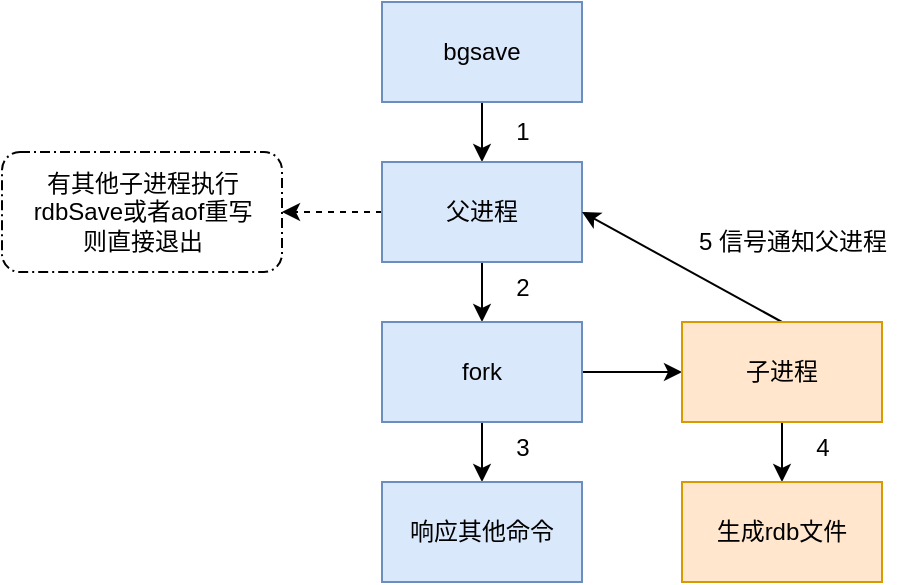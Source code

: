 <mxfile version="15.4.0" type="device"><diagram id="oT9q1KwPc6I00ibbEDRQ" name="第 1 页"><mxGraphModel dx="1773" dy="624" grid="1" gridSize="10" guides="1" tooltips="1" connect="1" arrows="1" fold="1" page="1" pageScale="1" pageWidth="827" pageHeight="1169" math="0" shadow="0"><root><mxCell id="0"/><mxCell id="1" parent="0"/><mxCell id="fworHKGvJcWUSzo7puod-17" value="" style="points=[[0.25,0,0],[0.5,0,0],[0.75,0,0],[1,0.25,0],[1,0.5,0],[1,0.75,0],[0.75,1,0],[0.5,1,0],[0.25,1,0],[0,0.75,0],[0,0.5,0],[0,0.25,0]];rounded=1;dashed=1;dashPattern=5 2 1 2;labelPosition=center;verticalLabelPosition=top;align=right;verticalAlign=bottom;fontSize=8;" vertex="1" parent="1"><mxGeometry x="-10" y="205" width="140" height="60" as="geometry"/></mxCell><mxCell id="fworHKGvJcWUSzo7puod-11" style="edgeStyle=none;rounded=0;orthogonalLoop=1;jettySize=auto;html=1;exitX=0.5;exitY=1;exitDx=0;exitDy=0;entryX=0.5;entryY=0;entryDx=0;entryDy=0;" edge="1" parent="1" source="fworHKGvJcWUSzo7puod-1" target="fworHKGvJcWUSzo7puod-2"><mxGeometry relative="1" as="geometry"/></mxCell><mxCell id="fworHKGvJcWUSzo7puod-1" value="bgsave" style="rounded=0;whiteSpace=wrap;html=1;fillColor=#dae8fc;strokeColor=#6c8ebf;" vertex="1" parent="1"><mxGeometry x="180" y="130" width="100" height="50" as="geometry"/></mxCell><mxCell id="fworHKGvJcWUSzo7puod-12" style="edgeStyle=none;rounded=0;orthogonalLoop=1;jettySize=auto;html=1;exitX=0.5;exitY=1;exitDx=0;exitDy=0;entryX=0.5;entryY=0;entryDx=0;entryDy=0;" edge="1" parent="1" source="fworHKGvJcWUSzo7puod-2" target="fworHKGvJcWUSzo7puod-3"><mxGeometry relative="1" as="geometry"/></mxCell><mxCell id="fworHKGvJcWUSzo7puod-18" style="edgeStyle=none;rounded=0;orthogonalLoop=1;jettySize=auto;html=1;exitX=0;exitY=0.5;exitDx=0;exitDy=0;entryX=1;entryY=0.5;entryDx=0;entryDy=0;entryPerimeter=0;dashed=1;" edge="1" parent="1" source="fworHKGvJcWUSzo7puod-2" target="fworHKGvJcWUSzo7puod-17"><mxGeometry relative="1" as="geometry"/></mxCell><mxCell id="fworHKGvJcWUSzo7puod-2" value="父进程" style="rounded=0;whiteSpace=wrap;html=1;fillColor=#dae8fc;strokeColor=#6c8ebf;" vertex="1" parent="1"><mxGeometry x="180" y="210" width="100" height="50" as="geometry"/></mxCell><mxCell id="fworHKGvJcWUSzo7puod-6" style="edgeStyle=orthogonalEdgeStyle;rounded=0;orthogonalLoop=1;jettySize=auto;html=1;exitX=1;exitY=0.5;exitDx=0;exitDy=0;entryX=0;entryY=0.5;entryDx=0;entryDy=0;" edge="1" parent="1" source="fworHKGvJcWUSzo7puod-3" target="fworHKGvJcWUSzo7puod-5"><mxGeometry relative="1" as="geometry"/></mxCell><mxCell id="fworHKGvJcWUSzo7puod-13" style="edgeStyle=none;rounded=0;orthogonalLoop=1;jettySize=auto;html=1;exitX=0.5;exitY=1;exitDx=0;exitDy=0;" edge="1" parent="1" source="fworHKGvJcWUSzo7puod-3" target="fworHKGvJcWUSzo7puod-4"><mxGeometry relative="1" as="geometry"/></mxCell><mxCell id="fworHKGvJcWUSzo7puod-3" value="fork" style="rounded=0;whiteSpace=wrap;html=1;fillColor=#dae8fc;strokeColor=#6c8ebf;" vertex="1" parent="1"><mxGeometry x="180" y="290" width="100" height="50" as="geometry"/></mxCell><mxCell id="fworHKGvJcWUSzo7puod-4" value="响应其他命令" style="rounded=0;whiteSpace=wrap;html=1;fillColor=#dae8fc;strokeColor=#6c8ebf;" vertex="1" parent="1"><mxGeometry x="180" y="370" width="100" height="50" as="geometry"/></mxCell><mxCell id="fworHKGvJcWUSzo7puod-20" style="edgeStyle=none;rounded=0;orthogonalLoop=1;jettySize=auto;html=1;exitX=0.5;exitY=1;exitDx=0;exitDy=0;entryX=0.5;entryY=0;entryDx=0;entryDy=0;" edge="1" parent="1" source="fworHKGvJcWUSzo7puod-5" target="fworHKGvJcWUSzo7puod-8"><mxGeometry relative="1" as="geometry"/></mxCell><mxCell id="fworHKGvJcWUSzo7puod-25" style="edgeStyle=none;rounded=0;orthogonalLoop=1;jettySize=auto;html=1;exitX=0.5;exitY=0;exitDx=0;exitDy=0;entryX=1;entryY=0.5;entryDx=0;entryDy=0;" edge="1" parent="1" source="fworHKGvJcWUSzo7puod-5" target="fworHKGvJcWUSzo7puod-2"><mxGeometry relative="1" as="geometry"/></mxCell><mxCell id="fworHKGvJcWUSzo7puod-5" value="子进程" style="rounded=0;whiteSpace=wrap;html=1;fillColor=#ffe6cc;strokeColor=#d79b00;" vertex="1" parent="1"><mxGeometry x="330" y="290" width="100" height="50" as="geometry"/></mxCell><mxCell id="fworHKGvJcWUSzo7puod-8" value="生成rdb文件" style="rounded=0;whiteSpace=wrap;html=1;fillColor=#ffe6cc;strokeColor=#d79b00;" vertex="1" parent="1"><mxGeometry x="330" y="370" width="100" height="50" as="geometry"/></mxCell><mxCell id="fworHKGvJcWUSzo7puod-16" value="有其他子进程执行&lt;br&gt;rdbSave或者aof重写&lt;br&gt;则直接退出" style="text;html=1;align=center;verticalAlign=middle;resizable=0;points=[];autosize=1;strokeColor=none;fillColor=none;" vertex="1" parent="1"><mxGeometry y="210" width="120" height="50" as="geometry"/></mxCell><mxCell id="fworHKGvJcWUSzo7puod-21" value="1" style="text;html=1;align=center;verticalAlign=middle;resizable=0;points=[];autosize=1;strokeColor=none;fillColor=none;" vertex="1" parent="1"><mxGeometry x="240" y="185" width="20" height="20" as="geometry"/></mxCell><mxCell id="fworHKGvJcWUSzo7puod-22" value="2" style="text;html=1;align=center;verticalAlign=middle;resizable=0;points=[];autosize=1;strokeColor=none;fillColor=none;" vertex="1" parent="1"><mxGeometry x="240" y="263" width="20" height="20" as="geometry"/></mxCell><mxCell id="fworHKGvJcWUSzo7puod-23" value="3" style="text;html=1;align=center;verticalAlign=middle;resizable=0;points=[];autosize=1;strokeColor=none;fillColor=none;" vertex="1" parent="1"><mxGeometry x="240" y="343" width="20" height="20" as="geometry"/></mxCell><mxCell id="fworHKGvJcWUSzo7puod-24" value="4" style="text;html=1;align=center;verticalAlign=middle;resizable=0;points=[];autosize=1;strokeColor=none;fillColor=none;" vertex="1" parent="1"><mxGeometry x="390" y="343" width="20" height="20" as="geometry"/></mxCell><mxCell id="fworHKGvJcWUSzo7puod-26" value="5 信号通知父进程" style="text;html=1;align=center;verticalAlign=middle;resizable=0;points=[];autosize=1;strokeColor=none;fillColor=none;" vertex="1" parent="1"><mxGeometry x="330" y="240" width="110" height="20" as="geometry"/></mxCell></root></mxGraphModel></diagram></mxfile>